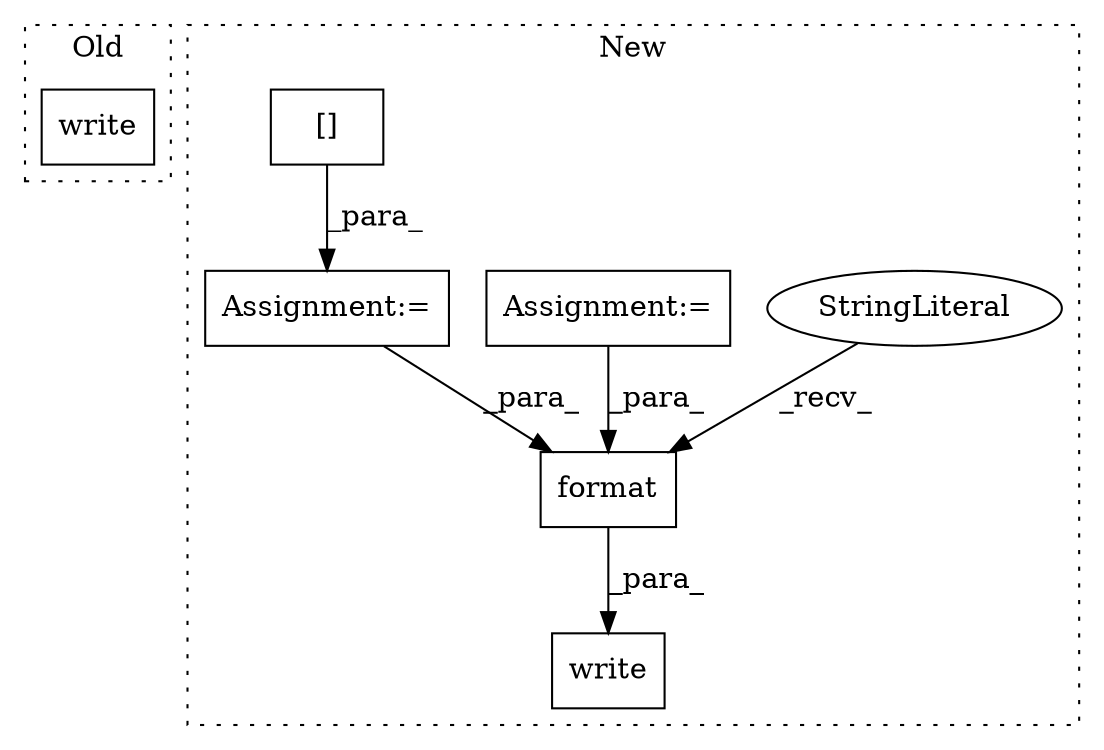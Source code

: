 digraph G {
subgraph cluster0 {
1 [label="write" a="32" s="540,693" l="6,1" shape="box"];
label = "Old";
style="dotted";
}
subgraph cluster1 {
2 [label="format" a="32" s="1234,1255" l="7,1" shape="box"];
3 [label="StringLiteral" a="45" s="1185" l="48" shape="ellipse"];
4 [label="write" a="32" s="1179,1256" l="6,1" shape="box"];
5 [label="Assignment:=" a="7" s="1018" l="14" shape="box"];
6 [label="Assignment:=" a="7" s="651" l="1" shape="box"];
7 [label="[]" a="2" s="652,667" l="6,1" shape="box"];
label = "New";
style="dotted";
}
2 -> 4 [label="_para_"];
3 -> 2 [label="_recv_"];
5 -> 2 [label="_para_"];
6 -> 2 [label="_para_"];
7 -> 6 [label="_para_"];
}